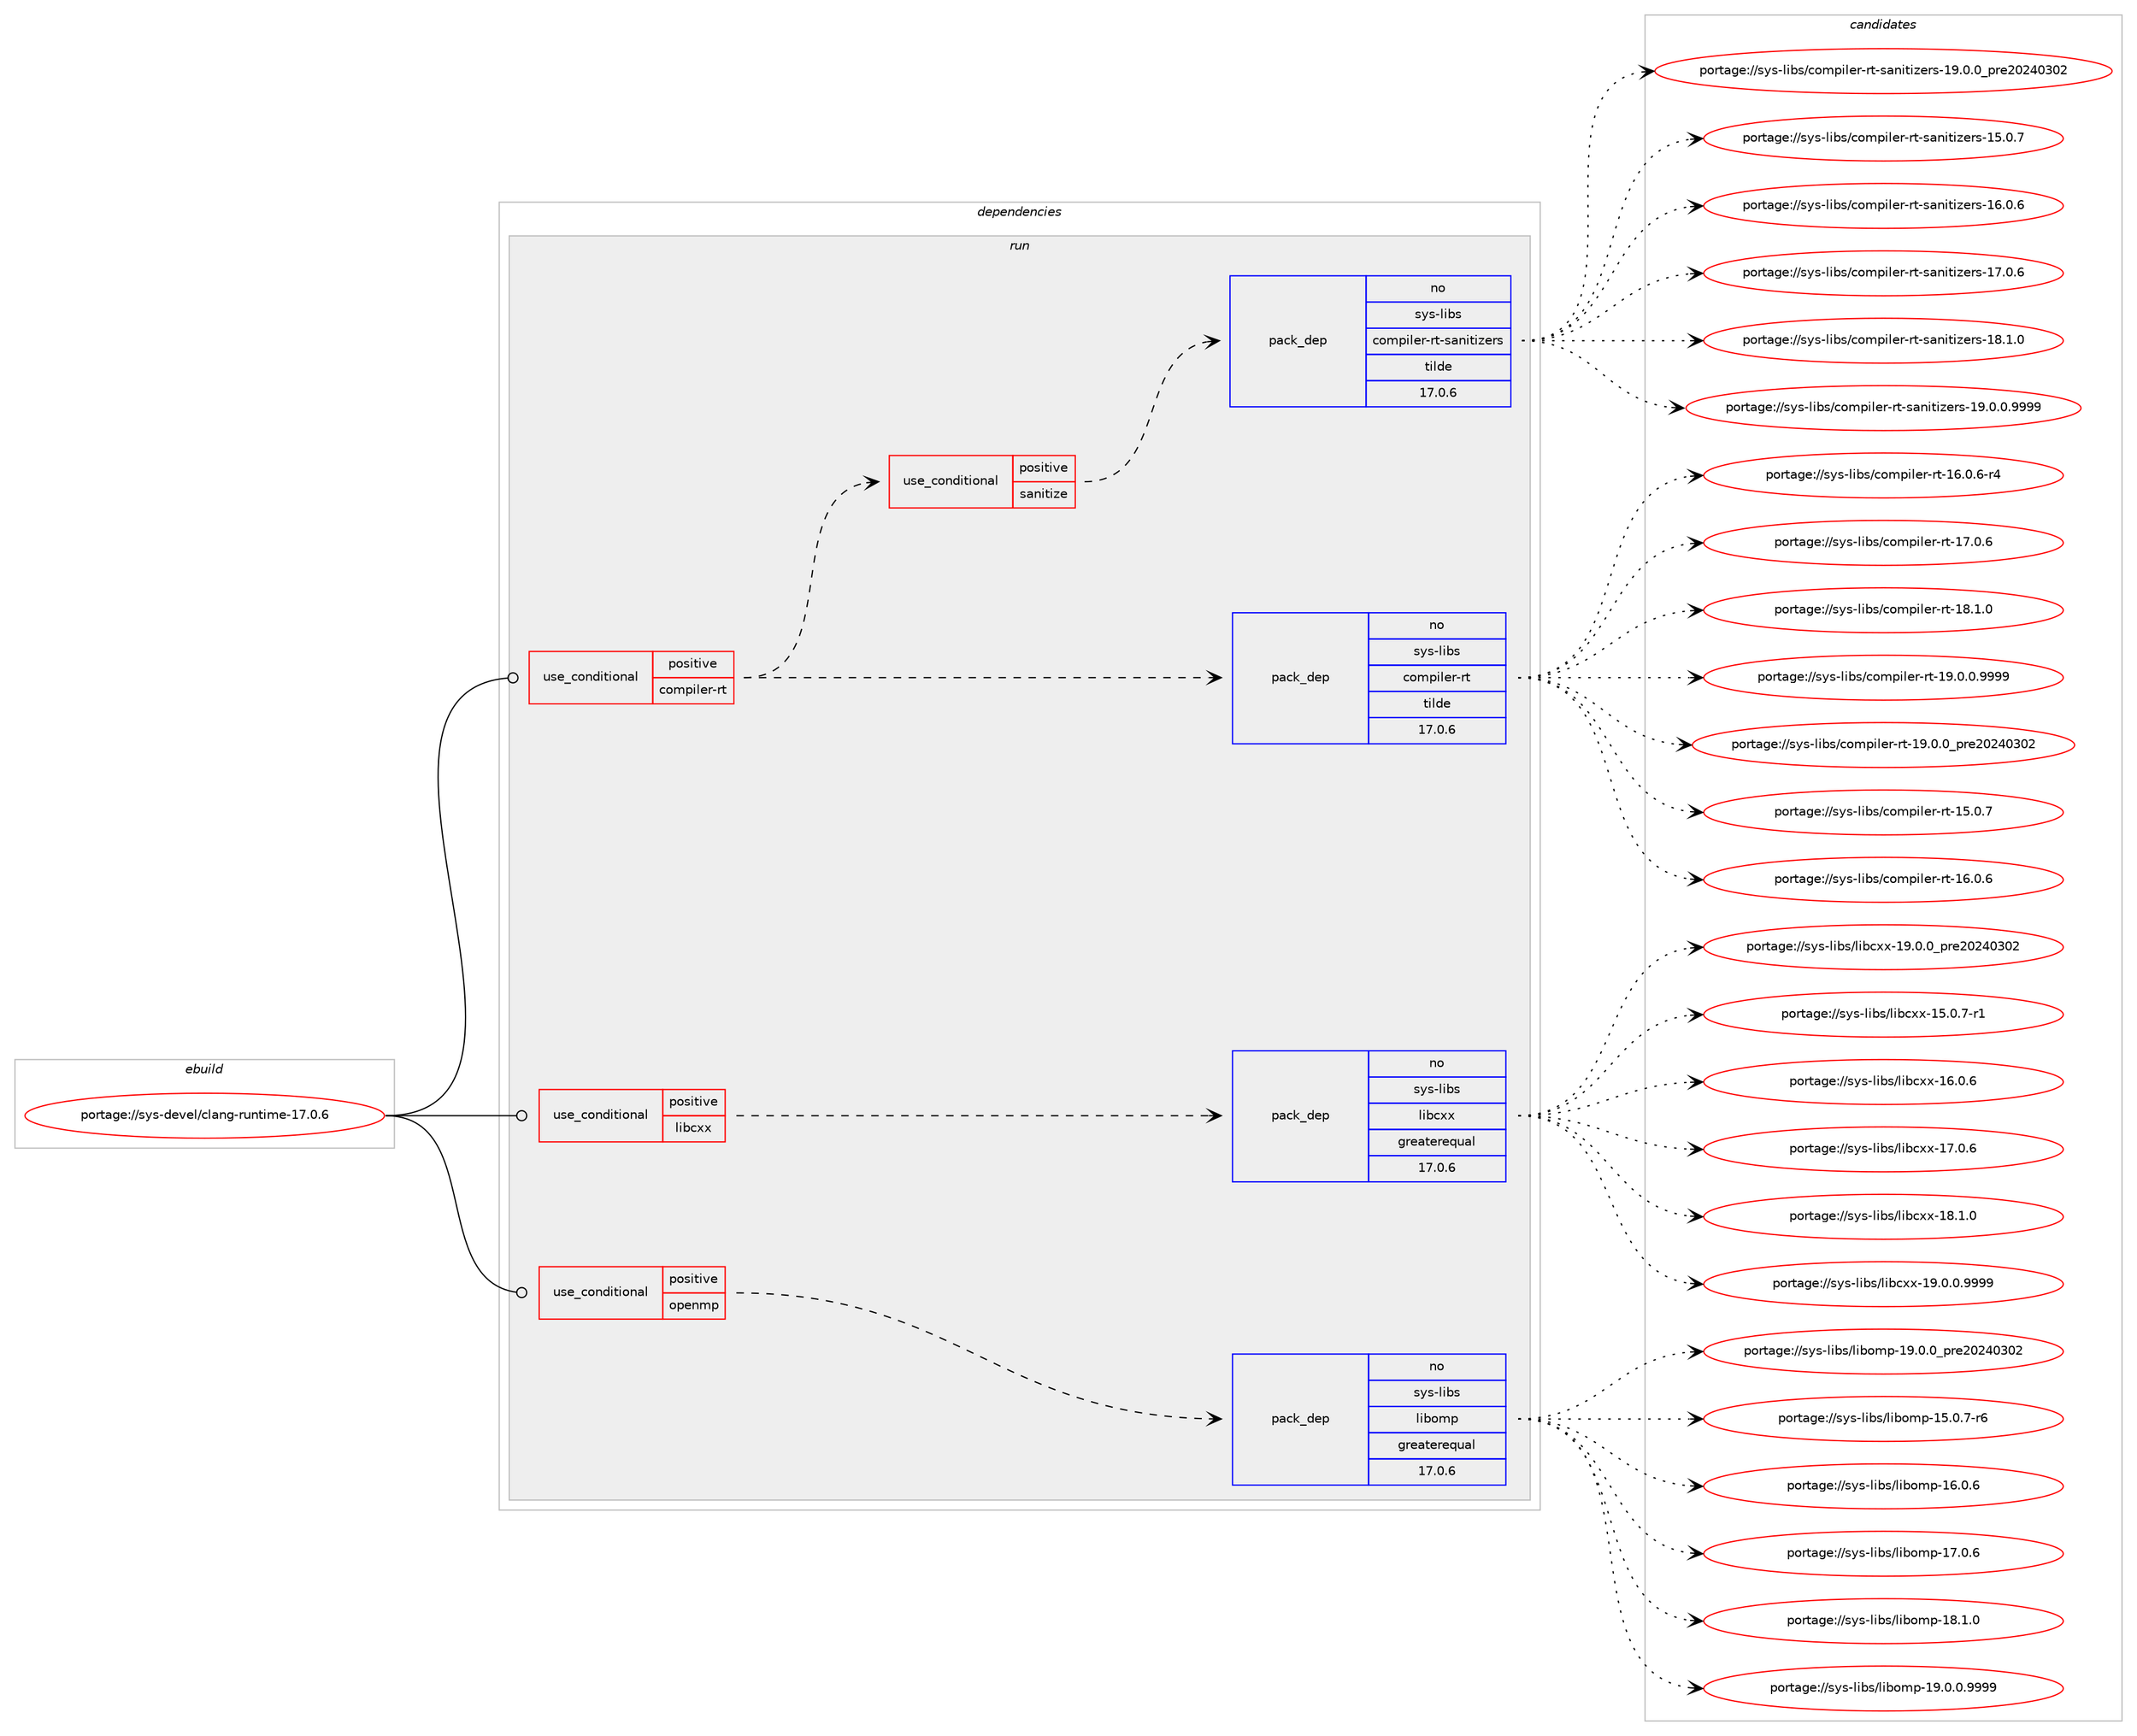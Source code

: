 digraph prolog {

# *************
# Graph options
# *************

newrank=true;
concentrate=true;
compound=true;
graph [rankdir=LR,fontname=Helvetica,fontsize=10,ranksep=1.5];#, ranksep=2.5, nodesep=0.2];
edge  [arrowhead=vee];
node  [fontname=Helvetica,fontsize=10];

# **********
# The ebuild
# **********

subgraph cluster_leftcol {
color=gray;
rank=same;
label=<<i>ebuild</i>>;
id [label="portage://sys-devel/clang-runtime-17.0.6", color=red, width=4, href="../sys-devel/clang-runtime-17.0.6.svg"];
}

# ****************
# The dependencies
# ****************

subgraph cluster_midcol {
color=gray;
label=<<i>dependencies</i>>;
subgraph cluster_compile {
fillcolor="#eeeeee";
style=filled;
label=<<i>compile</i>>;
}
subgraph cluster_compileandrun {
fillcolor="#eeeeee";
style=filled;
label=<<i>compile and run</i>>;
}
subgraph cluster_run {
fillcolor="#eeeeee";
style=filled;
label=<<i>run</i>>;
subgraph cond5793 {
dependency8027 [label=<<TABLE BORDER="0" CELLBORDER="1" CELLSPACING="0" CELLPADDING="4"><TR><TD ROWSPAN="3" CELLPADDING="10">use_conditional</TD></TR><TR><TD>positive</TD></TR><TR><TD>compiler-rt</TD></TR></TABLE>>, shape=none, color=red];
subgraph pack2164 {
dependency8028 [label=<<TABLE BORDER="0" CELLBORDER="1" CELLSPACING="0" CELLPADDING="4" WIDTH="220"><TR><TD ROWSPAN="6" CELLPADDING="30">pack_dep</TD></TR><TR><TD WIDTH="110">no</TD></TR><TR><TD>sys-libs</TD></TR><TR><TD>compiler-rt</TD></TR><TR><TD>tilde</TD></TR><TR><TD>17.0.6</TD></TR></TABLE>>, shape=none, color=blue];
}
dependency8027:e -> dependency8028:w [weight=20,style="dashed",arrowhead="vee"];
subgraph cond5794 {
dependency8029 [label=<<TABLE BORDER="0" CELLBORDER="1" CELLSPACING="0" CELLPADDING="4"><TR><TD ROWSPAN="3" CELLPADDING="10">use_conditional</TD></TR><TR><TD>positive</TD></TR><TR><TD>sanitize</TD></TR></TABLE>>, shape=none, color=red];
subgraph pack2165 {
dependency8030 [label=<<TABLE BORDER="0" CELLBORDER="1" CELLSPACING="0" CELLPADDING="4" WIDTH="220"><TR><TD ROWSPAN="6" CELLPADDING="30">pack_dep</TD></TR><TR><TD WIDTH="110">no</TD></TR><TR><TD>sys-libs</TD></TR><TR><TD>compiler-rt-sanitizers</TD></TR><TR><TD>tilde</TD></TR><TR><TD>17.0.6</TD></TR></TABLE>>, shape=none, color=blue];
}
dependency8029:e -> dependency8030:w [weight=20,style="dashed",arrowhead="vee"];
}
dependency8027:e -> dependency8029:w [weight=20,style="dashed",arrowhead="vee"];
}
id:e -> dependency8027:w [weight=20,style="solid",arrowhead="odot"];
subgraph cond5795 {
dependency8031 [label=<<TABLE BORDER="0" CELLBORDER="1" CELLSPACING="0" CELLPADDING="4"><TR><TD ROWSPAN="3" CELLPADDING="10">use_conditional</TD></TR><TR><TD>positive</TD></TR><TR><TD>libcxx</TD></TR></TABLE>>, shape=none, color=red];
subgraph pack2166 {
dependency8032 [label=<<TABLE BORDER="0" CELLBORDER="1" CELLSPACING="0" CELLPADDING="4" WIDTH="220"><TR><TD ROWSPAN="6" CELLPADDING="30">pack_dep</TD></TR><TR><TD WIDTH="110">no</TD></TR><TR><TD>sys-libs</TD></TR><TR><TD>libcxx</TD></TR><TR><TD>greaterequal</TD></TR><TR><TD>17.0.6</TD></TR></TABLE>>, shape=none, color=blue];
}
dependency8031:e -> dependency8032:w [weight=20,style="dashed",arrowhead="vee"];
}
id:e -> dependency8031:w [weight=20,style="solid",arrowhead="odot"];
subgraph cond5796 {
dependency8033 [label=<<TABLE BORDER="0" CELLBORDER="1" CELLSPACING="0" CELLPADDING="4"><TR><TD ROWSPAN="3" CELLPADDING="10">use_conditional</TD></TR><TR><TD>positive</TD></TR><TR><TD>openmp</TD></TR></TABLE>>, shape=none, color=red];
subgraph pack2167 {
dependency8034 [label=<<TABLE BORDER="0" CELLBORDER="1" CELLSPACING="0" CELLPADDING="4" WIDTH="220"><TR><TD ROWSPAN="6" CELLPADDING="30">pack_dep</TD></TR><TR><TD WIDTH="110">no</TD></TR><TR><TD>sys-libs</TD></TR><TR><TD>libomp</TD></TR><TR><TD>greaterequal</TD></TR><TR><TD>17.0.6</TD></TR></TABLE>>, shape=none, color=blue];
}
dependency8033:e -> dependency8034:w [weight=20,style="dashed",arrowhead="vee"];
}
id:e -> dependency8033:w [weight=20,style="solid",arrowhead="odot"];
}
}

# **************
# The candidates
# **************

subgraph cluster_choices {
rank=same;
color=gray;
label=<<i>candidates</i>>;

subgraph choice2164 {
color=black;
nodesep=1;
choice115121115451081059811547991111091121051081011144511411645495346484655 [label="portage://sys-libs/compiler-rt-15.0.7", color=red, width=4,href="../sys-libs/compiler-rt-15.0.7.svg"];
choice115121115451081059811547991111091121051081011144511411645495446484654 [label="portage://sys-libs/compiler-rt-16.0.6", color=red, width=4,href="../sys-libs/compiler-rt-16.0.6.svg"];
choice1151211154510810598115479911110911210510810111445114116454954464846544511452 [label="portage://sys-libs/compiler-rt-16.0.6-r4", color=red, width=4,href="../sys-libs/compiler-rt-16.0.6-r4.svg"];
choice115121115451081059811547991111091121051081011144511411645495546484654 [label="portage://sys-libs/compiler-rt-17.0.6", color=red, width=4,href="../sys-libs/compiler-rt-17.0.6.svg"];
choice115121115451081059811547991111091121051081011144511411645495646494648 [label="portage://sys-libs/compiler-rt-18.1.0", color=red, width=4,href="../sys-libs/compiler-rt-18.1.0.svg"];
choice1151211154510810598115479911110911210510810111445114116454957464846484657575757 [label="portage://sys-libs/compiler-rt-19.0.0.9999", color=red, width=4,href="../sys-libs/compiler-rt-19.0.0.9999.svg"];
choice115121115451081059811547991111091121051081011144511411645495746484648951121141015048505248514850 [label="portage://sys-libs/compiler-rt-19.0.0_pre20240302", color=red, width=4,href="../sys-libs/compiler-rt-19.0.0_pre20240302.svg"];
dependency8028:e -> choice115121115451081059811547991111091121051081011144511411645495346484655:w [style=dotted,weight="100"];
dependency8028:e -> choice115121115451081059811547991111091121051081011144511411645495446484654:w [style=dotted,weight="100"];
dependency8028:e -> choice1151211154510810598115479911110911210510810111445114116454954464846544511452:w [style=dotted,weight="100"];
dependency8028:e -> choice115121115451081059811547991111091121051081011144511411645495546484654:w [style=dotted,weight="100"];
dependency8028:e -> choice115121115451081059811547991111091121051081011144511411645495646494648:w [style=dotted,weight="100"];
dependency8028:e -> choice1151211154510810598115479911110911210510810111445114116454957464846484657575757:w [style=dotted,weight="100"];
dependency8028:e -> choice115121115451081059811547991111091121051081011144511411645495746484648951121141015048505248514850:w [style=dotted,weight="100"];
}
subgraph choice2165 {
color=black;
nodesep=1;
choice1151211154510810598115479911110911210510810111445114116451159711010511610512210111411545495346484655 [label="portage://sys-libs/compiler-rt-sanitizers-15.0.7", color=red, width=4,href="../sys-libs/compiler-rt-sanitizers-15.0.7.svg"];
choice1151211154510810598115479911110911210510810111445114116451159711010511610512210111411545495446484654 [label="portage://sys-libs/compiler-rt-sanitizers-16.0.6", color=red, width=4,href="../sys-libs/compiler-rt-sanitizers-16.0.6.svg"];
choice1151211154510810598115479911110911210510810111445114116451159711010511610512210111411545495546484654 [label="portage://sys-libs/compiler-rt-sanitizers-17.0.6", color=red, width=4,href="../sys-libs/compiler-rt-sanitizers-17.0.6.svg"];
choice1151211154510810598115479911110911210510810111445114116451159711010511610512210111411545495646494648 [label="portage://sys-libs/compiler-rt-sanitizers-18.1.0", color=red, width=4,href="../sys-libs/compiler-rt-sanitizers-18.1.0.svg"];
choice11512111545108105981154799111109112105108101114451141164511597110105116105122101114115454957464846484657575757 [label="portage://sys-libs/compiler-rt-sanitizers-19.0.0.9999", color=red, width=4,href="../sys-libs/compiler-rt-sanitizers-19.0.0.9999.svg"];
choice1151211154510810598115479911110911210510810111445114116451159711010511610512210111411545495746484648951121141015048505248514850 [label="portage://sys-libs/compiler-rt-sanitizers-19.0.0_pre20240302", color=red, width=4,href="../sys-libs/compiler-rt-sanitizers-19.0.0_pre20240302.svg"];
dependency8030:e -> choice1151211154510810598115479911110911210510810111445114116451159711010511610512210111411545495346484655:w [style=dotted,weight="100"];
dependency8030:e -> choice1151211154510810598115479911110911210510810111445114116451159711010511610512210111411545495446484654:w [style=dotted,weight="100"];
dependency8030:e -> choice1151211154510810598115479911110911210510810111445114116451159711010511610512210111411545495546484654:w [style=dotted,weight="100"];
dependency8030:e -> choice1151211154510810598115479911110911210510810111445114116451159711010511610512210111411545495646494648:w [style=dotted,weight="100"];
dependency8030:e -> choice11512111545108105981154799111109112105108101114451141164511597110105116105122101114115454957464846484657575757:w [style=dotted,weight="100"];
dependency8030:e -> choice1151211154510810598115479911110911210510810111445114116451159711010511610512210111411545495746484648951121141015048505248514850:w [style=dotted,weight="100"];
}
subgraph choice2166 {
color=black;
nodesep=1;
choice1151211154510810598115471081059899120120454953464846554511449 [label="portage://sys-libs/libcxx-15.0.7-r1", color=red, width=4,href="../sys-libs/libcxx-15.0.7-r1.svg"];
choice115121115451081059811547108105989912012045495446484654 [label="portage://sys-libs/libcxx-16.0.6", color=red, width=4,href="../sys-libs/libcxx-16.0.6.svg"];
choice115121115451081059811547108105989912012045495546484654 [label="portage://sys-libs/libcxx-17.0.6", color=red, width=4,href="../sys-libs/libcxx-17.0.6.svg"];
choice115121115451081059811547108105989912012045495646494648 [label="portage://sys-libs/libcxx-18.1.0", color=red, width=4,href="../sys-libs/libcxx-18.1.0.svg"];
choice1151211154510810598115471081059899120120454957464846484657575757 [label="portage://sys-libs/libcxx-19.0.0.9999", color=red, width=4,href="../sys-libs/libcxx-19.0.0.9999.svg"];
choice115121115451081059811547108105989912012045495746484648951121141015048505248514850 [label="portage://sys-libs/libcxx-19.0.0_pre20240302", color=red, width=4,href="../sys-libs/libcxx-19.0.0_pre20240302.svg"];
dependency8032:e -> choice1151211154510810598115471081059899120120454953464846554511449:w [style=dotted,weight="100"];
dependency8032:e -> choice115121115451081059811547108105989912012045495446484654:w [style=dotted,weight="100"];
dependency8032:e -> choice115121115451081059811547108105989912012045495546484654:w [style=dotted,weight="100"];
dependency8032:e -> choice115121115451081059811547108105989912012045495646494648:w [style=dotted,weight="100"];
dependency8032:e -> choice1151211154510810598115471081059899120120454957464846484657575757:w [style=dotted,weight="100"];
dependency8032:e -> choice115121115451081059811547108105989912012045495746484648951121141015048505248514850:w [style=dotted,weight="100"];
}
subgraph choice2167 {
color=black;
nodesep=1;
choice11512111545108105981154710810598111109112454953464846554511454 [label="portage://sys-libs/libomp-15.0.7-r6", color=red, width=4,href="../sys-libs/libomp-15.0.7-r6.svg"];
choice1151211154510810598115471081059811110911245495446484654 [label="portage://sys-libs/libomp-16.0.6", color=red, width=4,href="../sys-libs/libomp-16.0.6.svg"];
choice1151211154510810598115471081059811110911245495546484654 [label="portage://sys-libs/libomp-17.0.6", color=red, width=4,href="../sys-libs/libomp-17.0.6.svg"];
choice1151211154510810598115471081059811110911245495646494648 [label="portage://sys-libs/libomp-18.1.0", color=red, width=4,href="../sys-libs/libomp-18.1.0.svg"];
choice11512111545108105981154710810598111109112454957464846484657575757 [label="portage://sys-libs/libomp-19.0.0.9999", color=red, width=4,href="../sys-libs/libomp-19.0.0.9999.svg"];
choice1151211154510810598115471081059811110911245495746484648951121141015048505248514850 [label="portage://sys-libs/libomp-19.0.0_pre20240302", color=red, width=4,href="../sys-libs/libomp-19.0.0_pre20240302.svg"];
dependency8034:e -> choice11512111545108105981154710810598111109112454953464846554511454:w [style=dotted,weight="100"];
dependency8034:e -> choice1151211154510810598115471081059811110911245495446484654:w [style=dotted,weight="100"];
dependency8034:e -> choice1151211154510810598115471081059811110911245495546484654:w [style=dotted,weight="100"];
dependency8034:e -> choice1151211154510810598115471081059811110911245495646494648:w [style=dotted,weight="100"];
dependency8034:e -> choice11512111545108105981154710810598111109112454957464846484657575757:w [style=dotted,weight="100"];
dependency8034:e -> choice1151211154510810598115471081059811110911245495746484648951121141015048505248514850:w [style=dotted,weight="100"];
}
}

}
